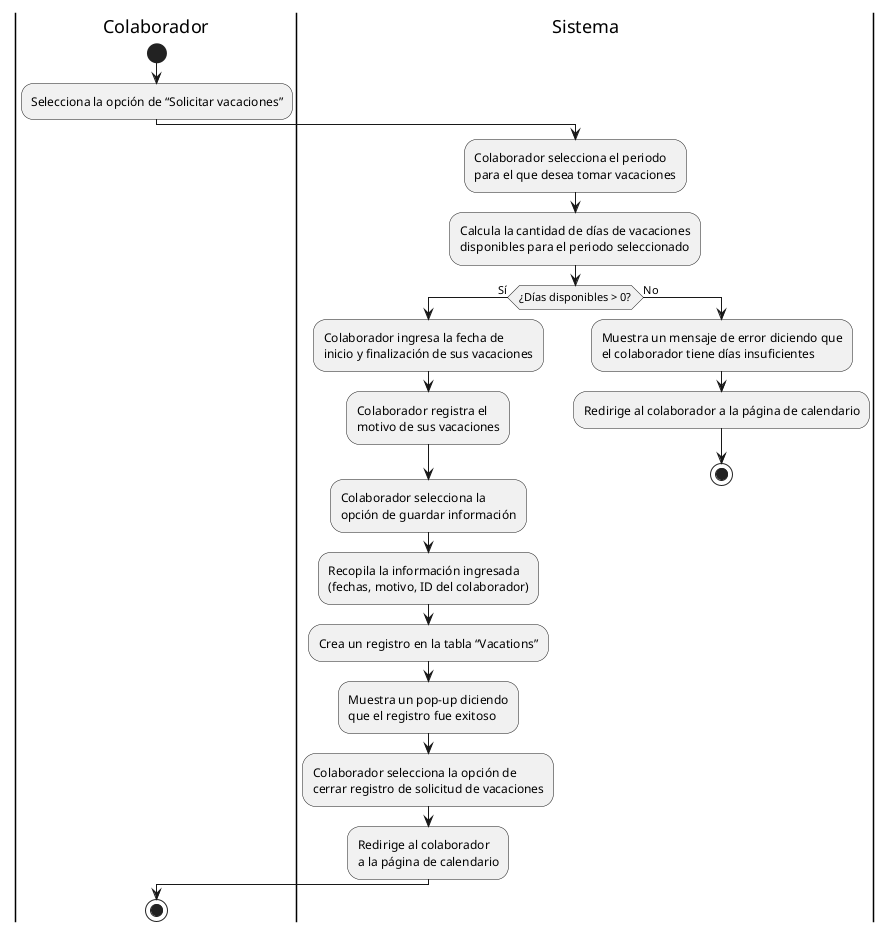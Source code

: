 @startuml
|Colaborador|
start
:Selecciona la opción de “Solicitar vacaciones”;

|Sistema|
:Colaborador selecciona el periodo
para el que desea tomar vacaciones;
:Calcula la cantidad de días de vacaciones
disponibles para el periodo seleccionado;
if (¿Días disponibles > 0?) then (Sí)
    :Colaborador ingresa la fecha de
    inicio y finalización de sus vacaciones;
    :Colaborador registra el
    motivo de sus vacaciones;
    :Colaborador selecciona la
    opción de guardar información;
    :Recopila la información ingresada
    (fechas, motivo, ID del colaborador);
    :Crea un registro en la tabla “Vacations”;
    :Muestra un pop-up diciendo
    que el registro fue exitoso;
    :Colaborador selecciona la opción de
    cerrar registro de solicitud de vacaciones;
    :Redirige al colaborador
    a la página de calendario;
else (No)
    :Muestra un mensaje de error diciendo que
    el colaborador tiene días insuficientes;
    :Redirige al colaborador a la página de calendario;
    stop
endif

|Colaborador|
stop
@enduml